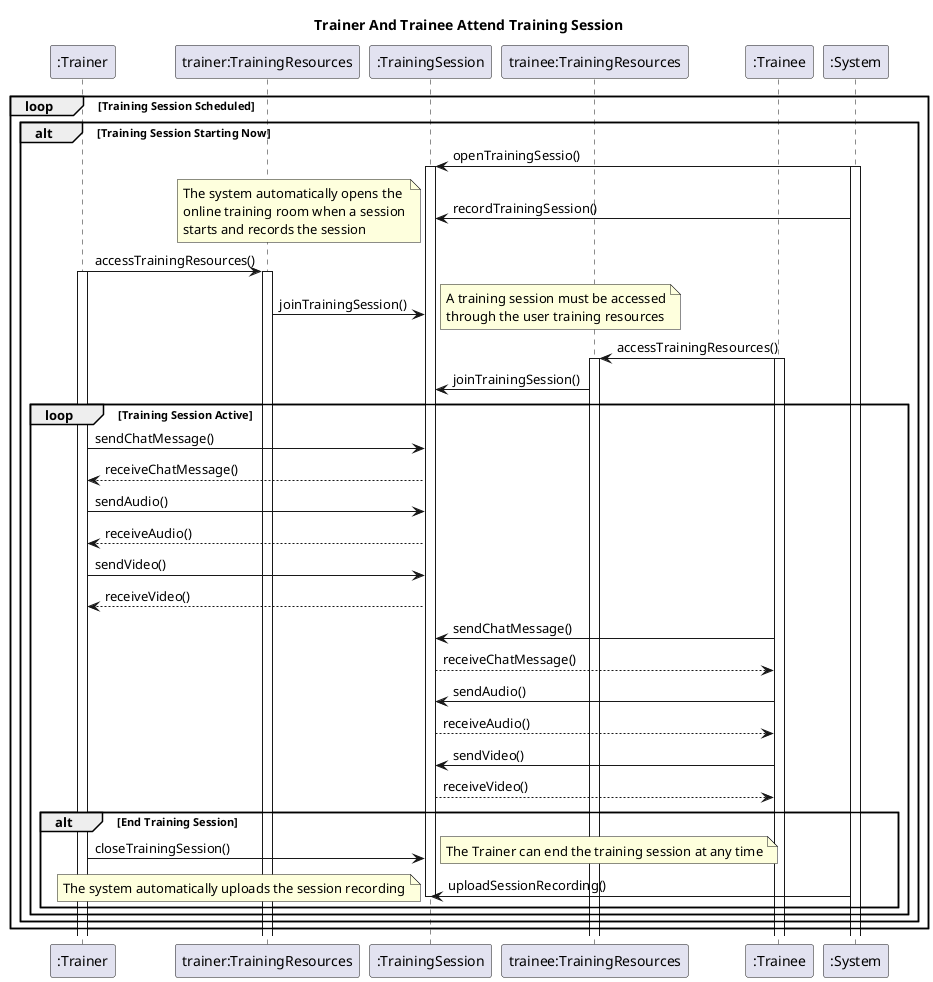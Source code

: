 @startuml
title "Trainer And Trainee Attend Training Session"

participant ":Trainer" as trainer
participant "trainer:TrainingResources" as trainerResources
participant ":TrainingSession" as trainingSession
participant "trainee:TrainingResources" as traineeResources
participant ":Trainee" as trainee
participant ":System" as system

loop Training Session Scheduled
    alt Training Session Starting Now
        ' open room
        system -> trainingSession : openTrainingSessio()
        activate system
        activate trainingSession
        system -> trainingSession : recordTrainingSession()
        note left: The system automatically opens the\nonline training room when a session\nstarts and records the session
        ' access resources
        trainer -> trainerResources : accessTrainingResources()
        activate trainer
        activate trainerResources
        ' join session
        trainerResources -> trainingSession : joinTrainingSession()
        note right: A training session must be accessed\nthrough the user training resources
        trainee -> traineeResources : accessTrainingResources()
        activate trainee
        activate traineeResources
        traineeResources -> trainingSession : joinTrainingSession()
        
        ' trainer session
        loop Training Session Active
            trainer -> trainingSession : sendChatMessage()
            trainingSession --> trainer : receiveChatMessage()
            trainer -> trainingSession : sendAudio()
            trainingSession --> trainer : receiveAudio()
            trainer -> trainingSession : sendVideo()
            trainingSession --> trainer : receiveVideo()
        ' end
                
        ' trainee session
        ' loop Training Session Active
            trainee -> trainingSession : sendChatMessage()
            trainingSession --> trainee : receiveChatMessage()
            trainee -> trainingSession : sendAudio()
            trainingSession --> trainee : receiveAudio()
            trainee -> trainingSession : sendVideo()
            trainingSession --> trainee : receiveVideo()

            ' end training session
            alt End Training Session
                trainer -> trainingSession : closeTrainingSession()
                note right: The Trainer can end the training session at any time

                ' upload recording
                system -> trainingSession : uploadSessionRecording()
                note left: The system automatically uploads the session recording
                deactivate trainingSession
            end
        end
        
        

    end
end

@enduml